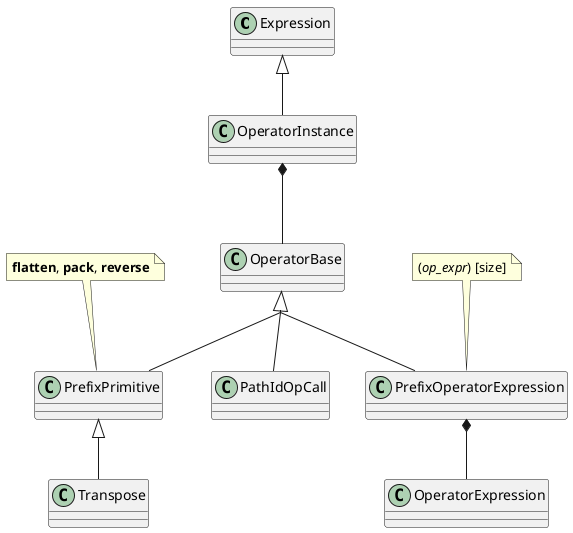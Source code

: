 @startuml 
' Operator Instance
skinparam groupInheritance 2

Expression <|-- OperatorInstance
OperatorInstance *-- OperatorBase

OperatorBase <|-- PathIdOpCall
OperatorBase <|-- PrefixPrimitive
note top of PrefixPrimitive
**flatten**, **pack**, **reverse**
end note
PrefixPrimitive <|-- Transpose
OperatorBase <|-- PrefixOperatorExpression
note top of PrefixOperatorExpression
(//op_expr//) [size]
end note
PrefixOperatorExpression *-- OperatorExpression
@enduml
